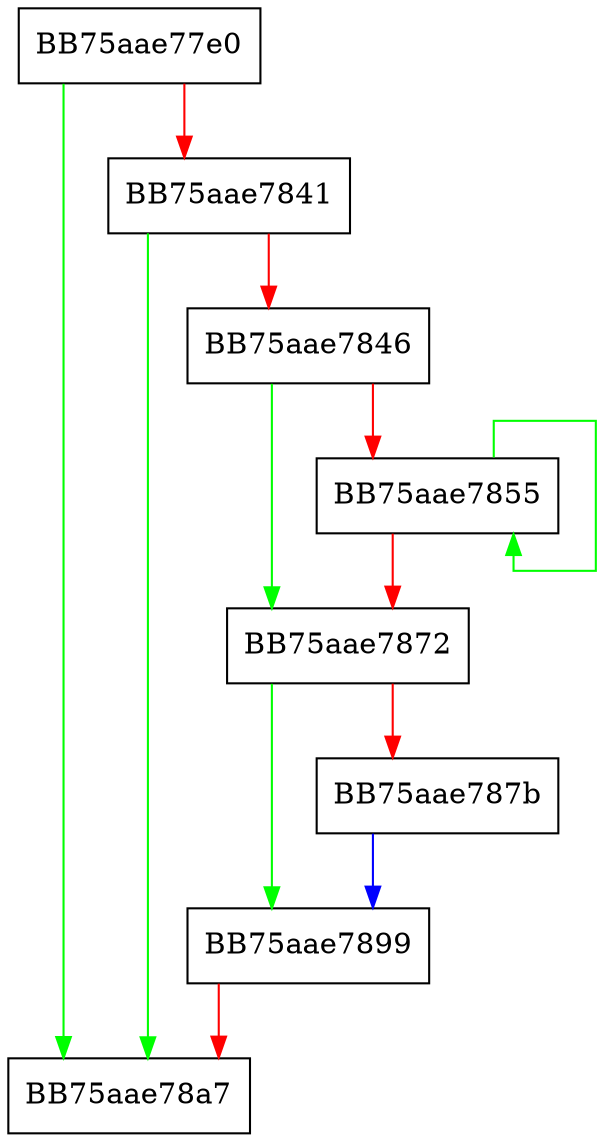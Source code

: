 digraph SetRoles {
  node [shape="box"];
  graph [splines=ortho];
  BB75aae77e0 -> BB75aae78a7 [color="green"];
  BB75aae77e0 -> BB75aae7841 [color="red"];
  BB75aae7841 -> BB75aae78a7 [color="green"];
  BB75aae7841 -> BB75aae7846 [color="red"];
  BB75aae7846 -> BB75aae7872 [color="green"];
  BB75aae7846 -> BB75aae7855 [color="red"];
  BB75aae7855 -> BB75aae7855 [color="green"];
  BB75aae7855 -> BB75aae7872 [color="red"];
  BB75aae7872 -> BB75aae7899 [color="green"];
  BB75aae7872 -> BB75aae787b [color="red"];
  BB75aae787b -> BB75aae7899 [color="blue"];
  BB75aae7899 -> BB75aae78a7 [color="red"];
}